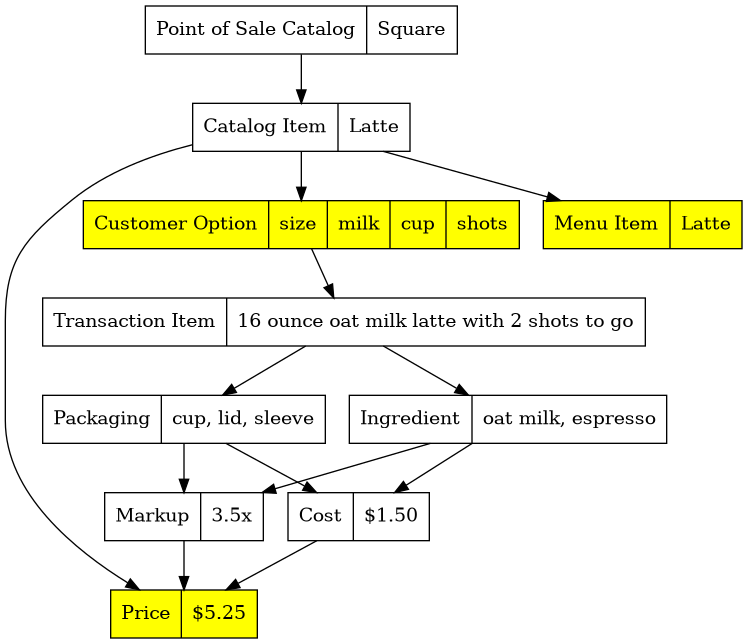 @startuml

digraph costing_plan {

  POS_Catalog -> POS_Catalog_Item

  POS_Catalog_Item -> Price
  POS_Catalog_Item -> Customer_Option
  POS_Catalog_Item -> Menu_Item_Name

  Customer_Option -> POS_Line_Item

  POS_Line_Item -> Packaging
  POS_Line_Item -> Ingredient

  Packaging -> Cost
  Ingredient -> Cost

  Packaging -> Markup
  Ingredient -> Markup

  Markup -> Price
  Cost -> Price

  POS_Line_Item [
    shape=record
    label = "
      Transaction Item
      |16 ounce oat milk latte with 2 shots to go
    "
  ]

  Menu_Item_Name [
    shape=record
    label="Menu Item|Latte"
    style=filled
    fillcolor=yellow
  ]

  Customer_Option [
    shape=record
    label = "Customer Option|size|milk|cup|shots"
    style=filled
    fillcolor=yellow
  ]

  Ingredient [
    shape=record
    label = "
      Ingredient
      |oat milk, espresso"
  ]

  Packaging [
    shape=record
    label = "Packaging|cup, lid, sleeve"
  ]

  POS_Catalog [
    shape=record
    label="Point of Sale Catalog|Square"
  ]

  POS_Catalog_Item [
    shape=record
    label="Catalog Item|Latte"
  ]

  Markup [
    shape=record
    label="Markup|3.5x"
  ]

  Cost [
    shape=record
    label="Cost|$1.50"
  ]

  Price [
    shape=record
    label="Price|$5.25"
    style=filled
    fillcolor=yellow
  ]
}

@enduml
